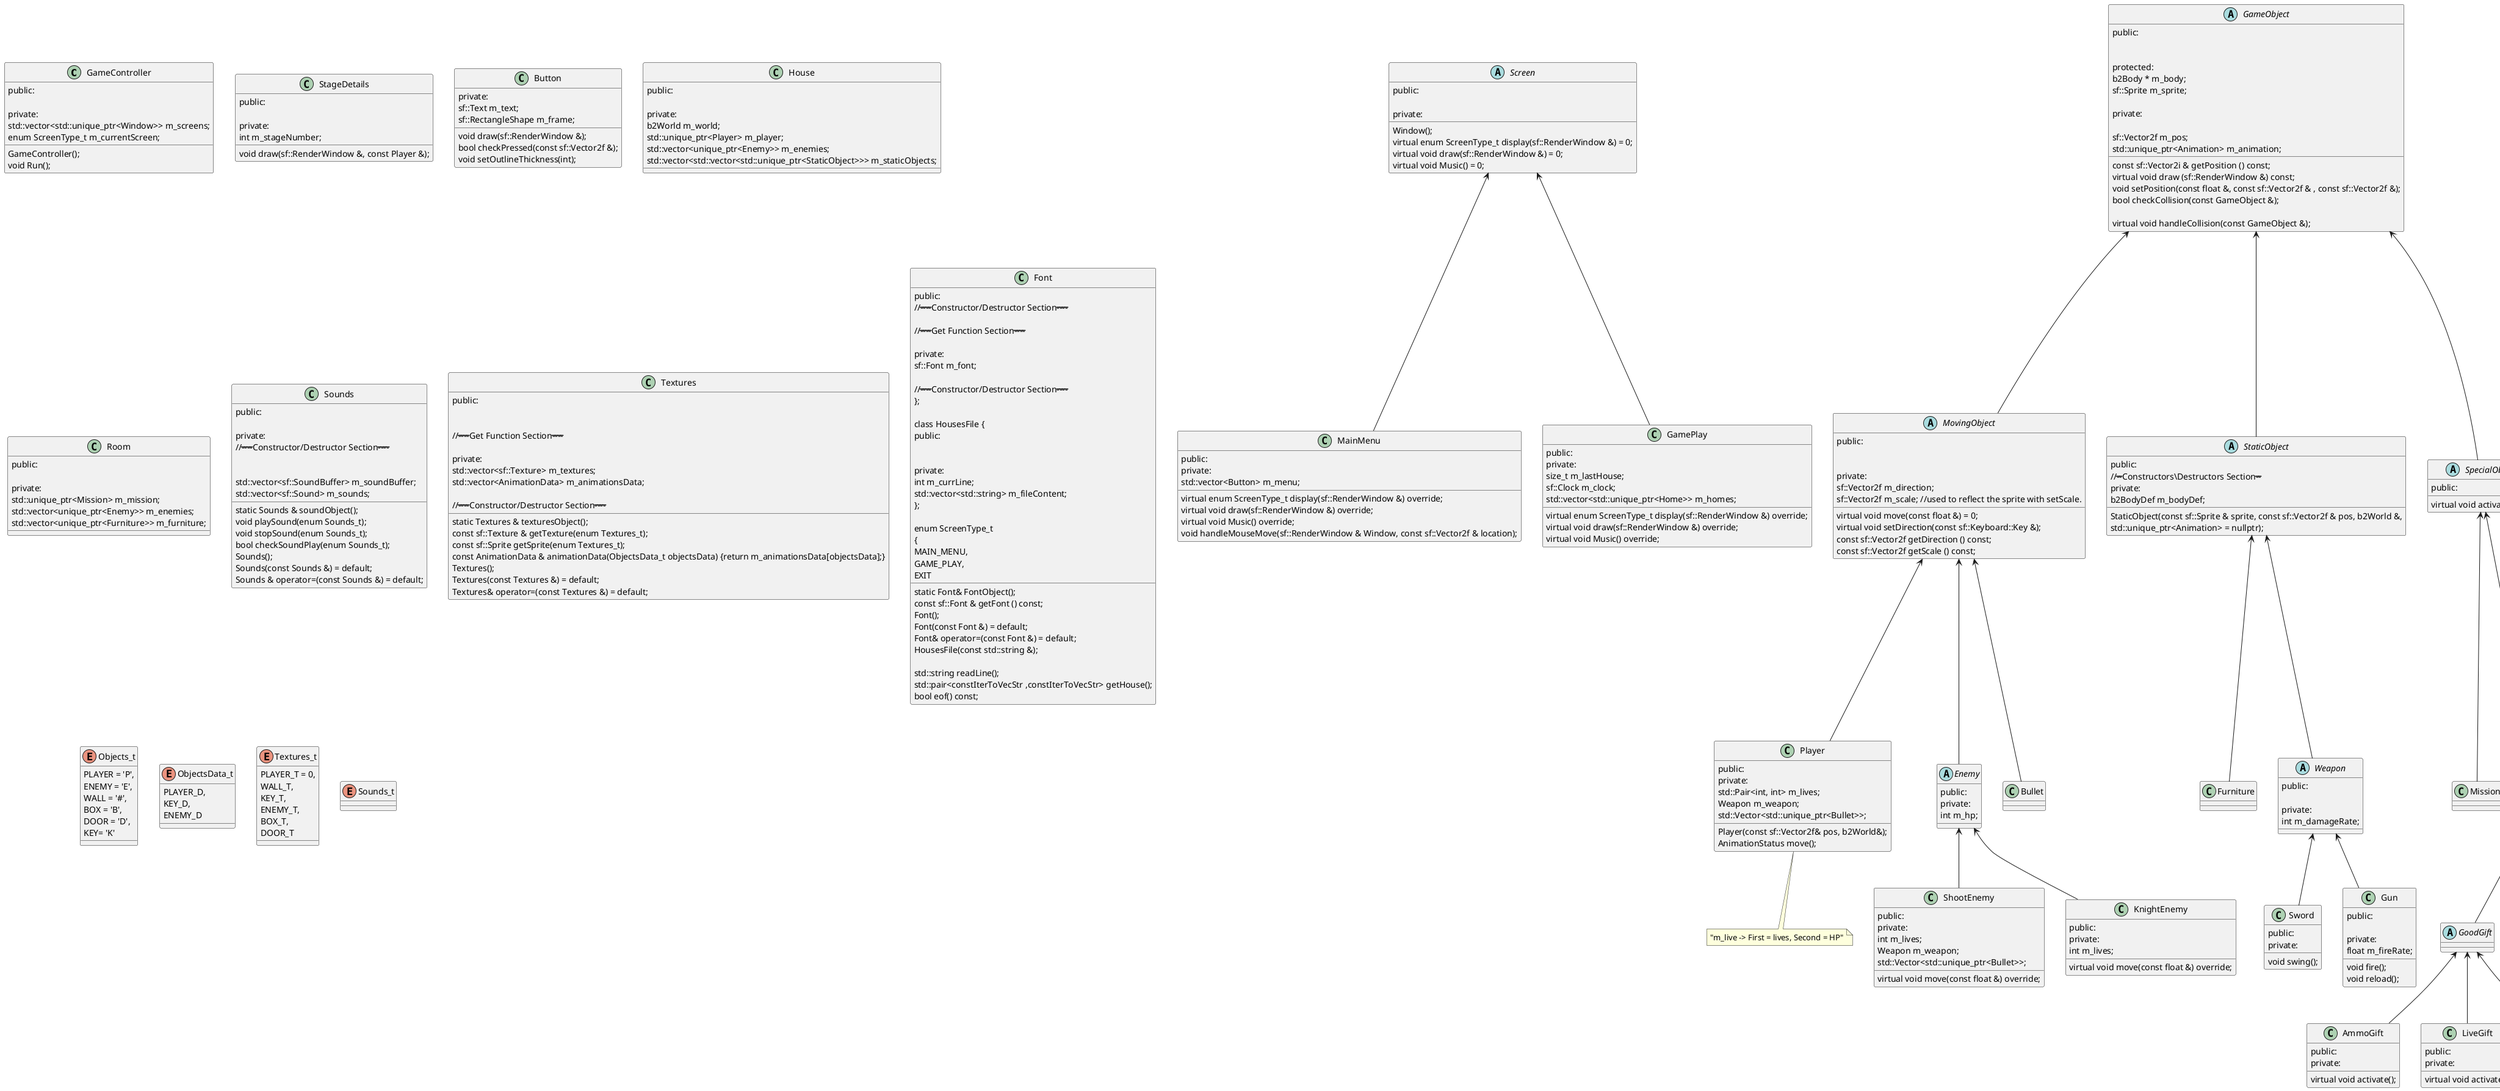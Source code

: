 @startuml

class GameController {
public:
    GameController();
    void Run();

private:
    std::vector<std::unique_ptr<Window>> m_screens;
    enum ScreenType_t m_currentScreen;
}

abstract class Screen {
public:
    Window();
    virtual enum ScreenType_t display(sf::RenderWindow &) = 0;
    virtual void draw(sf::RenderWindow &) = 0;
    virtual void Music() = 0;

private:
}

class MainMenu{
public:
    virtual enum ScreenType_t display(sf::RenderWindow &) override;
    virtual void draw(sf::RenderWindow &) override;
    virtual void Music() override;
private:
    std::vector<Button> m_menu;
    void handleMouseMove(sf::RenderWindow & Window, const sf::Vector2f & location);
}

class GamePlay{
public:
    virtual enum ScreenType_t display(sf::RenderWindow &) override;
    virtual void draw(sf::RenderWindow &) override;
    virtual void Music() override;
private:
    size_t m_lastHouse;
    sf::Clock m_clock;
    std::vector<std::unique_ptr<Home>> m_homes;
}

class StageDetails{
public:
    void draw(sf::RenderWindow &, const Player &);

private:
    int m_stageNumber;
}

class Button{
    void draw(sf::RenderWindow &);
    bool checkPressed(const sf::Vector2f &);
    void setOutlineThickness(int);

private:
    sf::Text m_text;
    sf::RectangleShape m_frame;
}

class House{
public:

private:
    b2World m_world;
    std::unique_ptr<Player> m_player;
    std::vector<unique_ptr<Enemy>> m_enemies;
    std::vector<std::vector<std::unique_ptr<StaticObject>>> m_staticObjects;
}

class Room{
public:

private:
    std::unique_ptr<Mission> m_mission;
    std::vector<unique_ptr<Enemy>> m_enemies;
    std::vector<unique_ptr<Furniture>> m_furniture;
}

abstract class GameObject{
public:
    const sf::Vector2i & getPosition () const;
    virtual void draw (sf::RenderWindow &) const;
    void setPosition(const float &, const sf::Vector2f & , const sf::Vector2f &);
    bool checkCollision(const GameObject &);

    virtual void handleCollision(const GameObject &);

protected:
    b2Body * m_body;
    sf::Sprite m_sprite;

private:

    sf::Vector2f m_pos;
    std::unique_ptr<Animation> m_animation;
}

Abstract class MovingObject{
public:
    virtual void move(const float &) = 0;
    virtual void setDirection(const sf::Keyboard::Key &);
    const sf::Vector2f getDirection () const;
    const sf::Vector2f getScale () const;


private:
    sf::Vector2f m_direction;
    sf::Vector2f m_scale; //used to reflect the sprite with setScale.
}

abstract class StaticObject{
public:
    //----------Constructors\Destructors Section----------
    StaticObject(const sf::Sprite & sprite, const sf::Vector2f & pos, b2World &,
                 std::unique_ptr<Animation> = nullptr);
private:
    b2BodyDef m_bodyDef;
}

abstract class SpecialObject{
public:
    virtual void activate() = 0;
}

class Furniture{}


class Player{
public:
    Player(const sf::Vector2f& pos, b2World&);
    AnimationStatus move();
private:
    std::Pair<int, int> m_lives;
    Weapon m_weapon;
    std::Vector<std::unique_ptr<Bullet>>;
}

note bottom
"m_live -> First = lives, Second = HP"
end note

abstract class Enemy{
public:
private:
    int m_hp;
}

class ShootEnemy{
public:
    virtual void move(const float &) override;
private:
    int m_lives;
    Weapon m_weapon;
    std::Vector<std::unique_ptr<Bullet>>;
}

class KnightEnemy{
public:
    virtual void move(const float &) override;
private:
    int m_lives;
}

class Mission{}

abstract class Weapon{
public:

private:
    int m_damageRate;
}

class Sword{
public:
    void swing();
private:
}

class Gun{
public:
    void fire();
    void reload();

private:
    float m_fireRate;
}

class Bullet{}

abstract class Gift{}

abstract class GoodGift{}

abstract class BadGift{}

class AmmoGift{
public:
    virtual void activate();
private:
}

class LiveGift{
public:
    virtual void activate();
private:
}

class SpeedGift{
public:
    virtual void activate();
private:
}

class RandomGift{
public:
    virtual void activate();
private:
}

class Sounds{
public:
static Sounds & soundObject();
    void playSound(enum Sounds_t);
    void stopSound(enum Sounds_t);
    bool checkSoundPlay(enum Sounds_t);

private:
    //--------------------Constructor/Destructor Section--------------------
    Sounds();
    Sounds(const Sounds &) = default;
    Sounds & operator=(const Sounds &) = default;


    std::vector<sf::SoundBuffer> m_soundBuffer;
    std::vector<sf::Sound> m_sounds;
}

class Textures{
public:

    static Textures & texturesObject();

    //--------------------Get Function Section--------------------
    const sf::Texture & getTexture(enum Textures_t);
    const sf::Sprite getSprite(enum Textures_t);
    const AnimationData & animationData(ObjectsData_t objectsData) {return m_animationsData[objectsData];}

private:
    std::vector<sf::Texture> m_textures;
    std::vector<AnimationData> m_animationsData;

    //--------------------Constructor/Destructor Section--------------------
    Textures();
    Textures(const Textures &) = default;
    Textures& operator=(const Textures &) = default;
}

class Font {
public:
    //--------------------Constructor/Destructor Section--------------------
    static Font& FontObject();

    //--------------------Get Function Section--------------------
    const sf::Font & getFont () const;

private:
    sf::Font m_font;

    //--------------------Constructor/Destructor Section--------------------
    Font();
    Font(const Font &) = default;
    Font& operator=(const Font &) = default;
};

class HousesFile {
public:
    HousesFile(const std::string &);

    std::string readLine();
    std::pair<constIterToVecStr ,constIterToVecStr> getHouse();
    bool eof() const;

private:
    int m_currLine;
    std::vector<std::string> m_fileContent;
};

enum ScreenType_t
{
MAIN_MENU,
GAME_PLAY,
EXIT
}

enum Objects_t
{
PLAYER = 'P',
ENEMY = 'E',
WALL = '#',
BOX = 'B',
DOOR = 'D',
KEY= 'K'
}

enum ObjectsData_t
{
PLAYER_D,
KEY_D,
ENEMY_D
}

enum Textures_t
{
PLAYER_T = 0,
WALL_T,
KEY_T,
ENEMY_T,
BOX_T,
DOOR_T
}
enum Sounds_t
{
}

Screen <-- MainMenu
Screen <-- GamePlay
GameObject <-- MovingObject
GameObject <-- StaticObject
GameObject <-- SpecialObject
MovingObject <-- Player
MovingObject <-- Enemy
MovingObject <-- Bullet
StaticObject <-- Furniture
StaticObject <-- Weapon
SpecialObject <-- Mission
SpecialObject <-- Gift
Enemy <-- KnightEnemy
Enemy <-- ShootEnemy
Weapon <-- Sword
Weapon <-- Gun
Gift <-- GoodGift
Gift <-- BadGift
Gift <-- RandomGift
GoodGift <-- AmmoGift
GoodGift <-- LiveGift
GoodGift <-- SpeedGift

@enduml